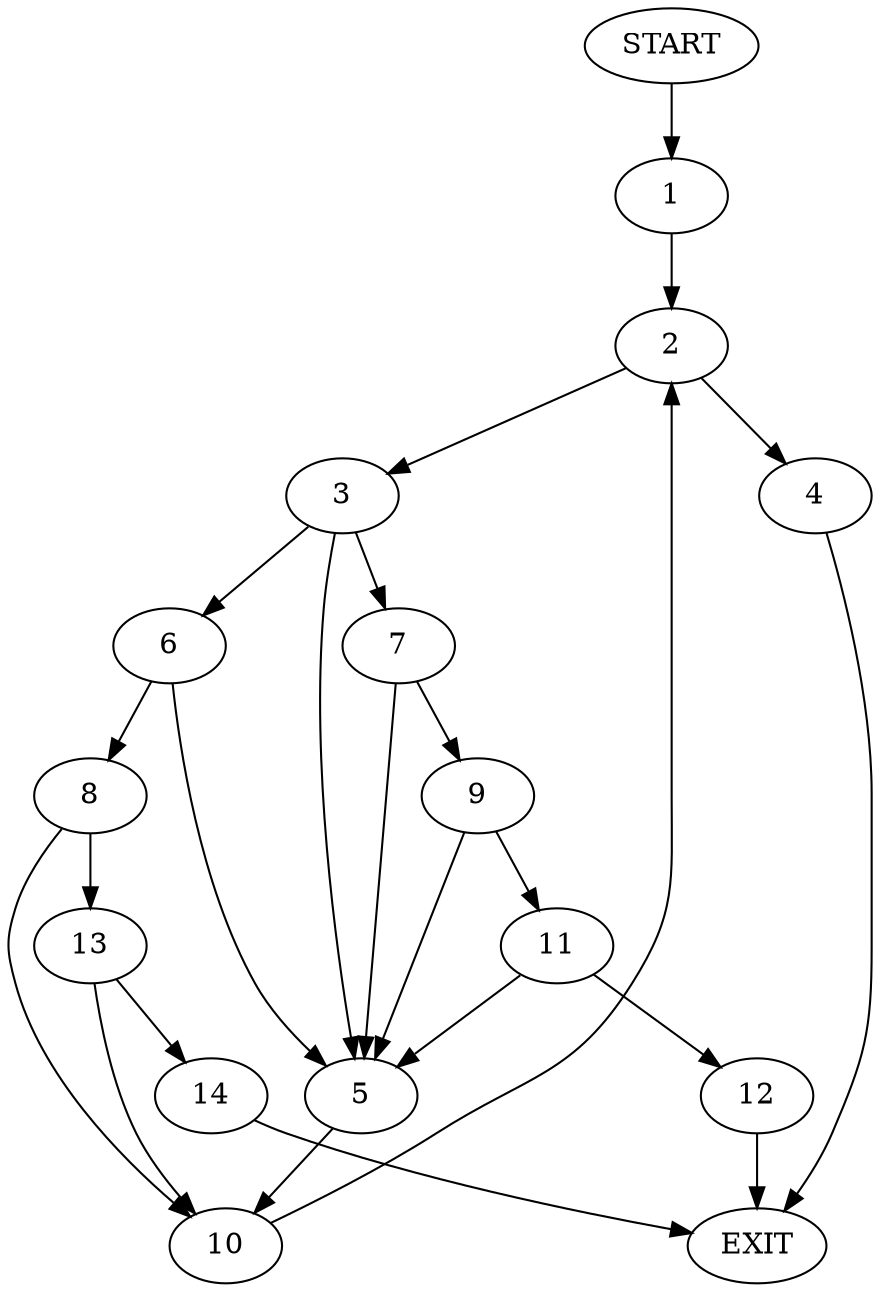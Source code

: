 digraph {
0 [label="START"]
15 [label="EXIT"]
0 -> 1
1 -> 2
2 -> 3
2 -> 4
3 -> 5
3 -> 6
3 -> 7
4 -> 15
6 -> 5
6 -> 8
7 -> 5
7 -> 9
5 -> 10
9 -> 5
9 -> 11
11 -> 5
11 -> 12
12 -> 15
8 -> 10
8 -> 13
13 -> 10
13 -> 14
10 -> 2
14 -> 15
}
